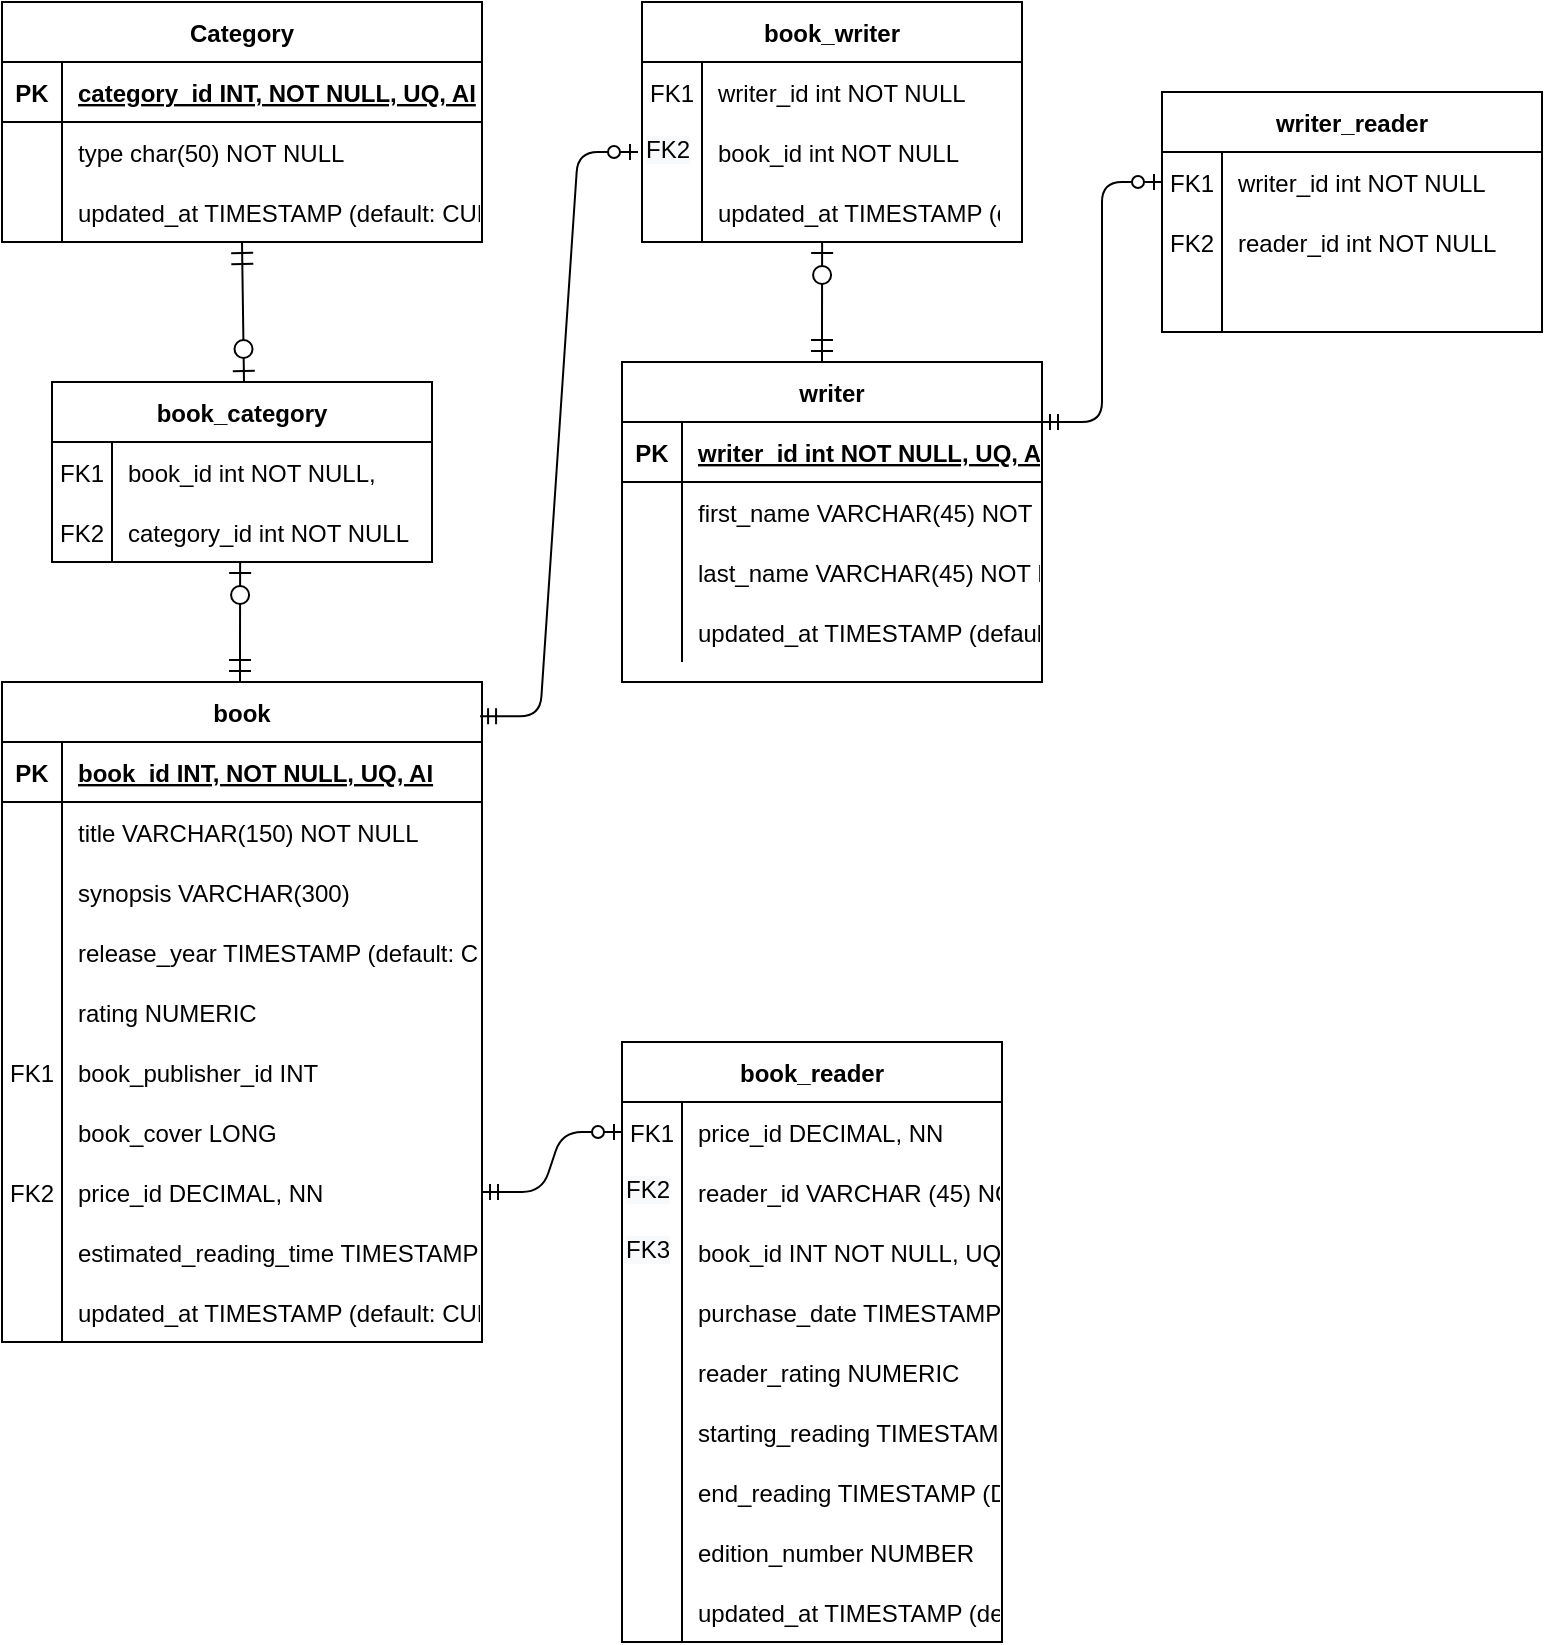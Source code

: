<mxfile version="14.7.8" type="github">
  <diagram id="R2lEEEUBdFMjLlhIrx00" name="Page-1">
    <mxGraphModel dx="1422" dy="762" grid="1" gridSize="10" guides="1" tooltips="1" connect="1" arrows="1" fold="1" page="1" pageScale="1" pageWidth="850" pageHeight="1100" math="0" shadow="0" extFonts="Permanent Marker^https://fonts.googleapis.com/css?family=Permanent+Marker">
      <root>
        <mxCell id="0" />
        <mxCell id="1" parent="0" />
        <mxCell id="C-vyLk0tnHw3VtMMgP7b-13" value="writer" style="shape=table;startSize=30;container=1;collapsible=1;childLayout=tableLayout;fixedRows=1;rowLines=0;fontStyle=1;align=center;resizeLast=1;" parent="1" vertex="1">
          <mxGeometry x="350" y="220" width="210" height="160" as="geometry" />
        </mxCell>
        <mxCell id="C-vyLk0tnHw3VtMMgP7b-14" value="" style="shape=partialRectangle;collapsible=0;dropTarget=0;pointerEvents=0;fillColor=none;points=[[0,0.5],[1,0.5]];portConstraint=eastwest;top=0;left=0;right=0;bottom=1;" parent="C-vyLk0tnHw3VtMMgP7b-13" vertex="1">
          <mxGeometry y="30" width="210" height="30" as="geometry" />
        </mxCell>
        <mxCell id="C-vyLk0tnHw3VtMMgP7b-15" value="PK" style="shape=partialRectangle;overflow=hidden;connectable=0;fillColor=none;top=0;left=0;bottom=0;right=0;fontStyle=1;" parent="C-vyLk0tnHw3VtMMgP7b-14" vertex="1">
          <mxGeometry width="30" height="30" as="geometry" />
        </mxCell>
        <mxCell id="C-vyLk0tnHw3VtMMgP7b-16" value="writer_id int NOT NULL, UQ, AI" style="shape=partialRectangle;overflow=hidden;connectable=0;fillColor=none;top=0;left=0;bottom=0;right=0;align=left;spacingLeft=6;fontStyle=5;" parent="C-vyLk0tnHw3VtMMgP7b-14" vertex="1">
          <mxGeometry x="30" width="180" height="30" as="geometry" />
        </mxCell>
        <mxCell id="C-vyLk0tnHw3VtMMgP7b-17" value="" style="shape=partialRectangle;collapsible=0;dropTarget=0;pointerEvents=0;fillColor=none;points=[[0,0.5],[1,0.5]];portConstraint=eastwest;top=0;left=0;right=0;bottom=0;" parent="C-vyLk0tnHw3VtMMgP7b-13" vertex="1">
          <mxGeometry y="60" width="210" height="30" as="geometry" />
        </mxCell>
        <mxCell id="C-vyLk0tnHw3VtMMgP7b-18" value="" style="shape=partialRectangle;overflow=hidden;connectable=0;fillColor=none;top=0;left=0;bottom=0;right=0;" parent="C-vyLk0tnHw3VtMMgP7b-17" vertex="1">
          <mxGeometry width="30" height="30" as="geometry" />
        </mxCell>
        <mxCell id="C-vyLk0tnHw3VtMMgP7b-19" value="first_name VARCHAR(45) NOT NULL" style="shape=partialRectangle;overflow=hidden;connectable=0;fillColor=none;top=0;left=0;bottom=0;right=0;align=left;spacingLeft=6;" parent="C-vyLk0tnHw3VtMMgP7b-17" vertex="1">
          <mxGeometry x="30" width="180" height="30" as="geometry" />
        </mxCell>
        <mxCell id="C-vyLk0tnHw3VtMMgP7b-20" value="" style="shape=partialRectangle;collapsible=0;dropTarget=0;pointerEvents=0;fillColor=none;points=[[0,0.5],[1,0.5]];portConstraint=eastwest;top=0;left=0;right=0;bottom=0;" parent="C-vyLk0tnHw3VtMMgP7b-13" vertex="1">
          <mxGeometry y="90" width="210" height="30" as="geometry" />
        </mxCell>
        <mxCell id="C-vyLk0tnHw3VtMMgP7b-21" value="" style="shape=partialRectangle;overflow=hidden;connectable=0;fillColor=none;top=0;left=0;bottom=0;right=0;" parent="C-vyLk0tnHw3VtMMgP7b-20" vertex="1">
          <mxGeometry width="30" height="30" as="geometry" />
        </mxCell>
        <mxCell id="C-vyLk0tnHw3VtMMgP7b-22" value="last_name VARCHAR(45) NOT NULL" style="shape=partialRectangle;overflow=hidden;connectable=0;fillColor=none;top=0;left=0;bottom=0;right=0;align=left;spacingLeft=6;" parent="C-vyLk0tnHw3VtMMgP7b-20" vertex="1">
          <mxGeometry x="30" width="180" height="30" as="geometry" />
        </mxCell>
        <mxCell id="C0fRwAjCjaMEzh7malcR-90" value="" style="shape=partialRectangle;collapsible=0;dropTarget=0;pointerEvents=0;fillColor=none;points=[[0,0.5],[1,0.5]];portConstraint=eastwest;top=0;left=0;right=0;bottom=0;" vertex="1" parent="C-vyLk0tnHw3VtMMgP7b-13">
          <mxGeometry y="120" width="210" height="30" as="geometry" />
        </mxCell>
        <mxCell id="C0fRwAjCjaMEzh7malcR-91" value="" style="shape=partialRectangle;overflow=hidden;connectable=0;fillColor=none;top=0;left=0;bottom=0;right=0;" vertex="1" parent="C0fRwAjCjaMEzh7malcR-90">
          <mxGeometry width="30" height="30" as="geometry" />
        </mxCell>
        <mxCell id="C0fRwAjCjaMEzh7malcR-92" value="updated_at TIMESTAMP (default: CURRENT_TIMESTAMP ON UPDATE CURRENT_TIMESTAMP)" style="shape=partialRectangle;overflow=hidden;connectable=0;fillColor=none;top=0;left=0;bottom=0;right=0;align=left;spacingLeft=6;" vertex="1" parent="C0fRwAjCjaMEzh7malcR-90">
          <mxGeometry x="30" width="180" height="30" as="geometry" />
        </mxCell>
        <mxCell id="C-vyLk0tnHw3VtMMgP7b-23" value="Category" style="shape=table;startSize=30;container=1;collapsible=1;childLayout=tableLayout;fixedRows=1;rowLines=0;fontStyle=1;align=center;resizeLast=1;" parent="1" vertex="1">
          <mxGeometry x="40" y="40" width="240" height="120" as="geometry" />
        </mxCell>
        <mxCell id="C-vyLk0tnHw3VtMMgP7b-24" value="" style="shape=partialRectangle;collapsible=0;dropTarget=0;pointerEvents=0;fillColor=none;points=[[0,0.5],[1,0.5]];portConstraint=eastwest;top=0;left=0;right=0;bottom=1;" parent="C-vyLk0tnHw3VtMMgP7b-23" vertex="1">
          <mxGeometry y="30" width="240" height="30" as="geometry" />
        </mxCell>
        <mxCell id="C-vyLk0tnHw3VtMMgP7b-25" value="PK" style="shape=partialRectangle;overflow=hidden;connectable=0;fillColor=none;top=0;left=0;bottom=0;right=0;fontStyle=1;" parent="C-vyLk0tnHw3VtMMgP7b-24" vertex="1">
          <mxGeometry width="30" height="30" as="geometry" />
        </mxCell>
        <mxCell id="C-vyLk0tnHw3VtMMgP7b-26" value="category_id INT, NOT NULL, UQ, AI" style="shape=partialRectangle;overflow=hidden;connectable=0;fillColor=none;top=0;left=0;bottom=0;right=0;align=left;spacingLeft=6;fontStyle=5;" parent="C-vyLk0tnHw3VtMMgP7b-24" vertex="1">
          <mxGeometry x="30" width="210" height="30" as="geometry" />
        </mxCell>
        <mxCell id="C0fRwAjCjaMEzh7malcR-1" value="" style="shape=partialRectangle;collapsible=0;dropTarget=0;pointerEvents=0;fillColor=none;points=[[0,0.5],[1,0.5]];portConstraint=eastwest;top=0;left=0;right=0;bottom=0;" vertex="1" parent="C-vyLk0tnHw3VtMMgP7b-23">
          <mxGeometry y="60" width="240" height="30" as="geometry" />
        </mxCell>
        <mxCell id="C0fRwAjCjaMEzh7malcR-2" value="" style="shape=partialRectangle;overflow=hidden;connectable=0;fillColor=none;top=0;left=0;bottom=0;right=0;" vertex="1" parent="C0fRwAjCjaMEzh7malcR-1">
          <mxGeometry width="30" height="30" as="geometry" />
        </mxCell>
        <mxCell id="C0fRwAjCjaMEzh7malcR-3" value="type char(50) NOT NULL" style="shape=partialRectangle;overflow=hidden;connectable=0;fillColor=none;top=0;left=0;bottom=0;right=0;align=left;spacingLeft=6;" vertex="1" parent="C0fRwAjCjaMEzh7malcR-1">
          <mxGeometry x="30" width="210" height="30" as="geometry" />
        </mxCell>
        <mxCell id="C-vyLk0tnHw3VtMMgP7b-27" value="" style="shape=partialRectangle;collapsible=0;dropTarget=0;pointerEvents=0;fillColor=none;points=[[0,0.5],[1,0.5]];portConstraint=eastwest;top=0;left=0;right=0;bottom=0;" parent="C-vyLk0tnHw3VtMMgP7b-23" vertex="1">
          <mxGeometry y="90" width="240" height="30" as="geometry" />
        </mxCell>
        <mxCell id="C-vyLk0tnHw3VtMMgP7b-28" value="" style="shape=partialRectangle;overflow=hidden;connectable=0;fillColor=none;top=0;left=0;bottom=0;right=0;" parent="C-vyLk0tnHw3VtMMgP7b-27" vertex="1">
          <mxGeometry width="30" height="30" as="geometry" />
        </mxCell>
        <mxCell id="C-vyLk0tnHw3VtMMgP7b-29" value="updated_at TIMESTAMP (default: CURRENT_TIMESTAMP ON UPDATE CURRENT_TIMESTAMP)" style="shape=partialRectangle;overflow=hidden;connectable=0;fillColor=none;top=0;left=0;bottom=0;right=0;align=left;spacingLeft=6;" parent="C-vyLk0tnHw3VtMMgP7b-27" vertex="1">
          <mxGeometry x="30" width="210" height="30" as="geometry" />
        </mxCell>
        <mxCell id="C0fRwAjCjaMEzh7malcR-4" value="" style="endArrow=ERzeroToOne;startArrow=ERmandOne;endFill=1;startFill=0;exitX=0.516;exitY=1.167;exitDx=0;exitDy=0;exitPerimeter=0;endSize=9;startSize=9;strokeWidth=1;rounded=0;jumpStyle=none;jumpSize=6;targetPerimeterSpacing=1;" edge="1" parent="1">
          <mxGeometry width="100" height="100" relative="1" as="geometry">
            <mxPoint x="160" y="160" as="sourcePoint" />
            <mxPoint x="161" y="230" as="targetPoint" />
          </mxGeometry>
        </mxCell>
        <mxCell id="C0fRwAjCjaMEzh7malcR-5" value="book_category" style="shape=table;startSize=30;container=1;collapsible=1;childLayout=tableLayout;fixedRows=1;rowLines=0;fontStyle=1;align=center;resizeLast=1;" vertex="1" parent="1">
          <mxGeometry x="65" y="230" width="190" height="90" as="geometry" />
        </mxCell>
        <mxCell id="C0fRwAjCjaMEzh7malcR-9" value="" style="shape=partialRectangle;collapsible=0;dropTarget=0;pointerEvents=0;fillColor=none;points=[[0,0.5],[1,0.5]];portConstraint=eastwest;top=0;left=0;right=0;bottom=0;" vertex="1" parent="C0fRwAjCjaMEzh7malcR-5">
          <mxGeometry y="30" width="190" height="30" as="geometry" />
        </mxCell>
        <mxCell id="C0fRwAjCjaMEzh7malcR-10" value="FK1" style="shape=partialRectangle;overflow=hidden;connectable=0;fillColor=none;top=0;left=0;bottom=0;right=0;" vertex="1" parent="C0fRwAjCjaMEzh7malcR-9">
          <mxGeometry width="30" height="30" as="geometry" />
        </mxCell>
        <mxCell id="C0fRwAjCjaMEzh7malcR-11" value="book_id int NOT NULL," style="shape=partialRectangle;overflow=hidden;connectable=0;fillColor=none;top=0;left=0;bottom=0;right=0;align=left;spacingLeft=6;" vertex="1" parent="C0fRwAjCjaMEzh7malcR-9">
          <mxGeometry x="30" width="160" height="30" as="geometry" />
        </mxCell>
        <mxCell id="C0fRwAjCjaMEzh7malcR-12" value="" style="shape=partialRectangle;collapsible=0;dropTarget=0;pointerEvents=0;fillColor=none;points=[[0,0.5],[1,0.5]];portConstraint=eastwest;top=0;left=0;right=0;bottom=0;" vertex="1" parent="C0fRwAjCjaMEzh7malcR-5">
          <mxGeometry y="60" width="190" height="30" as="geometry" />
        </mxCell>
        <mxCell id="C0fRwAjCjaMEzh7malcR-13" value="&#xa;&#xa;&lt;span style=&quot;color: rgb(0, 0, 0); font-family: helvetica; font-size: 12px; font-style: normal; font-weight: 400; letter-spacing: normal; text-align: left; text-indent: 0px; text-transform: none; word-spacing: 0px; background-color: rgb(248, 249, 250); display: inline; float: none;&quot;&gt;category_id int NOT NULL&lt;/span&gt;&#xa;&#xa;" style="shape=partialRectangle;overflow=hidden;connectable=0;fillColor=none;top=0;left=0;bottom=0;right=0;" vertex="1" parent="C0fRwAjCjaMEzh7malcR-12">
          <mxGeometry width="30" height="30" as="geometry" />
        </mxCell>
        <mxCell id="C0fRwAjCjaMEzh7malcR-14" value="category_id int NOT NULL" style="shape=partialRectangle;overflow=hidden;connectable=0;fillColor=none;top=0;left=0;bottom=0;right=0;align=left;spacingLeft=6;" vertex="1" parent="C0fRwAjCjaMEzh7malcR-12">
          <mxGeometry x="30" width="160" height="30" as="geometry" />
        </mxCell>
        <mxCell id="C0fRwAjCjaMEzh7malcR-21" value="FK2" style="shape=partialRectangle;overflow=hidden;connectable=0;fillColor=none;top=0;left=0;bottom=0;right=0;" vertex="1" parent="1">
          <mxGeometry x="65" y="290" width="30" height="30" as="geometry" />
        </mxCell>
        <mxCell id="C0fRwAjCjaMEzh7malcR-22" value="" style="endArrow=ERzeroToOne;startArrow=ERmandOne;endFill=1;startFill=0;endSize=9;startSize=9;strokeWidth=1;rounded=0;jumpStyle=none;jumpSize=6;targetPerimeterSpacing=1;entryX=0.474;entryY=1.067;entryDx=0;entryDy=0;entryPerimeter=0;" edge="1" parent="1">
          <mxGeometry width="100" height="100" relative="1" as="geometry">
            <mxPoint x="159" y="380" as="sourcePoint" />
            <mxPoint x="159.06" y="320.01" as="targetPoint" />
            <Array as="points">
              <mxPoint x="159" y="368" />
            </Array>
          </mxGeometry>
        </mxCell>
        <mxCell id="C0fRwAjCjaMEzh7malcR-30" value="book" style="shape=table;startSize=30;container=1;collapsible=1;childLayout=tableLayout;fixedRows=1;rowLines=0;fontStyle=1;align=center;resizeLast=1;" vertex="1" parent="1">
          <mxGeometry x="40" y="380" width="240" height="330" as="geometry" />
        </mxCell>
        <mxCell id="C0fRwAjCjaMEzh7malcR-31" value="" style="shape=partialRectangle;collapsible=0;dropTarget=0;pointerEvents=0;fillColor=none;points=[[0,0.5],[1,0.5]];portConstraint=eastwest;top=0;left=0;right=0;bottom=1;" vertex="1" parent="C0fRwAjCjaMEzh7malcR-30">
          <mxGeometry y="30" width="240" height="30" as="geometry" />
        </mxCell>
        <mxCell id="C0fRwAjCjaMEzh7malcR-32" value="PK" style="shape=partialRectangle;overflow=hidden;connectable=0;fillColor=none;top=0;left=0;bottom=0;right=0;fontStyle=1;" vertex="1" parent="C0fRwAjCjaMEzh7malcR-31">
          <mxGeometry width="30" height="30" as="geometry" />
        </mxCell>
        <mxCell id="C0fRwAjCjaMEzh7malcR-33" value="book_id INT, NOT NULL, UQ, AI" style="shape=partialRectangle;overflow=hidden;connectable=0;fillColor=none;top=0;left=0;bottom=0;right=0;align=left;spacingLeft=6;fontStyle=5;" vertex="1" parent="C0fRwAjCjaMEzh7malcR-31">
          <mxGeometry x="30" width="210" height="30" as="geometry" />
        </mxCell>
        <mxCell id="C0fRwAjCjaMEzh7malcR-41" value="" style="shape=partialRectangle;collapsible=0;dropTarget=0;pointerEvents=0;fillColor=none;points=[[0,0.5],[1,0.5]];portConstraint=eastwest;top=0;left=0;right=0;bottom=0;" vertex="1" parent="C0fRwAjCjaMEzh7malcR-30">
          <mxGeometry y="60" width="240" height="30" as="geometry" />
        </mxCell>
        <mxCell id="C0fRwAjCjaMEzh7malcR-42" value="" style="shape=partialRectangle;overflow=hidden;connectable=0;fillColor=none;top=0;left=0;bottom=0;right=0;" vertex="1" parent="C0fRwAjCjaMEzh7malcR-41">
          <mxGeometry width="30" height="30" as="geometry" />
        </mxCell>
        <mxCell id="C0fRwAjCjaMEzh7malcR-43" value="title VARCHAR(150) NOT NULL" style="shape=partialRectangle;overflow=hidden;connectable=0;fillColor=none;top=0;left=0;bottom=0;right=0;align=left;spacingLeft=6;" vertex="1" parent="C0fRwAjCjaMEzh7malcR-41">
          <mxGeometry x="30" width="210" height="30" as="geometry" />
        </mxCell>
        <mxCell id="C0fRwAjCjaMEzh7malcR-44" value="" style="shape=partialRectangle;collapsible=0;dropTarget=0;pointerEvents=0;fillColor=none;points=[[0,0.5],[1,0.5]];portConstraint=eastwest;top=0;left=0;right=0;bottom=0;" vertex="1" parent="C0fRwAjCjaMEzh7malcR-30">
          <mxGeometry y="90" width="240" height="30" as="geometry" />
        </mxCell>
        <mxCell id="C0fRwAjCjaMEzh7malcR-45" value="" style="shape=partialRectangle;overflow=hidden;connectable=0;fillColor=none;top=0;left=0;bottom=0;right=0;" vertex="1" parent="C0fRwAjCjaMEzh7malcR-44">
          <mxGeometry width="30" height="30" as="geometry" />
        </mxCell>
        <mxCell id="C0fRwAjCjaMEzh7malcR-46" value="synopsis VARCHAR(300)" style="shape=partialRectangle;overflow=hidden;connectable=0;fillColor=none;top=0;left=0;bottom=0;right=0;align=left;spacingLeft=6;" vertex="1" parent="C0fRwAjCjaMEzh7malcR-44">
          <mxGeometry x="30" width="210" height="30" as="geometry" />
        </mxCell>
        <mxCell id="C0fRwAjCjaMEzh7malcR-47" value="" style="shape=partialRectangle;collapsible=0;dropTarget=0;pointerEvents=0;fillColor=none;points=[[0,0.5],[1,0.5]];portConstraint=eastwest;top=0;left=0;right=0;bottom=0;" vertex="1" parent="C0fRwAjCjaMEzh7malcR-30">
          <mxGeometry y="120" width="240" height="30" as="geometry" />
        </mxCell>
        <mxCell id="C0fRwAjCjaMEzh7malcR-48" value="" style="shape=partialRectangle;overflow=hidden;connectable=0;fillColor=none;top=0;left=0;bottom=0;right=0;" vertex="1" parent="C0fRwAjCjaMEzh7malcR-47">
          <mxGeometry width="30" height="30" as="geometry" />
        </mxCell>
        <mxCell id="C0fRwAjCjaMEzh7malcR-49" value="release_year TIMESTAMP (default: CURRENT_TIMESTAMP)" style="shape=partialRectangle;overflow=hidden;connectable=0;fillColor=none;top=0;left=0;bottom=0;right=0;align=left;spacingLeft=6;" vertex="1" parent="C0fRwAjCjaMEzh7malcR-47">
          <mxGeometry x="30" width="210" height="30" as="geometry" />
        </mxCell>
        <mxCell id="C0fRwAjCjaMEzh7malcR-50" value="" style="shape=partialRectangle;collapsible=0;dropTarget=0;pointerEvents=0;fillColor=none;points=[[0,0.5],[1,0.5]];portConstraint=eastwest;top=0;left=0;right=0;bottom=0;" vertex="1" parent="C0fRwAjCjaMEzh7malcR-30">
          <mxGeometry y="150" width="240" height="30" as="geometry" />
        </mxCell>
        <mxCell id="C0fRwAjCjaMEzh7malcR-51" value="" style="shape=partialRectangle;overflow=hidden;connectable=0;fillColor=none;top=0;left=0;bottom=0;right=0;" vertex="1" parent="C0fRwAjCjaMEzh7malcR-50">
          <mxGeometry width="30" height="30" as="geometry" />
        </mxCell>
        <mxCell id="C0fRwAjCjaMEzh7malcR-52" value="rating NUMERIC" style="shape=partialRectangle;overflow=hidden;connectable=0;fillColor=none;top=0;left=0;bottom=0;right=0;align=left;spacingLeft=6;" vertex="1" parent="C0fRwAjCjaMEzh7malcR-50">
          <mxGeometry x="30" width="210" height="30" as="geometry" />
        </mxCell>
        <mxCell id="C0fRwAjCjaMEzh7malcR-55" value="" style="shape=partialRectangle;collapsible=0;dropTarget=0;pointerEvents=0;fillColor=none;points=[[0,0.5],[1,0.5]];portConstraint=eastwest;top=0;left=0;right=0;bottom=0;" vertex="1" parent="C0fRwAjCjaMEzh7malcR-30">
          <mxGeometry y="180" width="240" height="30" as="geometry" />
        </mxCell>
        <mxCell id="C0fRwAjCjaMEzh7malcR-56" value="" style="shape=partialRectangle;overflow=hidden;connectable=0;fillColor=none;top=0;left=0;bottom=0;right=0;" vertex="1" parent="C0fRwAjCjaMEzh7malcR-55">
          <mxGeometry width="30" height="30" as="geometry" />
        </mxCell>
        <mxCell id="C0fRwAjCjaMEzh7malcR-57" value="book_publisher_id INT" style="shape=partialRectangle;overflow=hidden;connectable=0;fillColor=none;top=0;left=0;bottom=0;right=0;align=left;spacingLeft=6;" vertex="1" parent="C0fRwAjCjaMEzh7malcR-55">
          <mxGeometry x="30" width="210" height="30" as="geometry" />
        </mxCell>
        <mxCell id="C0fRwAjCjaMEzh7malcR-58" value="" style="shape=partialRectangle;collapsible=0;dropTarget=0;pointerEvents=0;fillColor=none;points=[[0,0.5],[1,0.5]];portConstraint=eastwest;top=0;left=0;right=0;bottom=0;" vertex="1" parent="C0fRwAjCjaMEzh7malcR-30">
          <mxGeometry y="210" width="240" height="30" as="geometry" />
        </mxCell>
        <mxCell id="C0fRwAjCjaMEzh7malcR-59" value="" style="shape=partialRectangle;overflow=hidden;connectable=0;fillColor=none;top=0;left=0;bottom=0;right=0;" vertex="1" parent="C0fRwAjCjaMEzh7malcR-58">
          <mxGeometry width="30" height="30" as="geometry" />
        </mxCell>
        <mxCell id="C0fRwAjCjaMEzh7malcR-60" value="book_cover LONG" style="shape=partialRectangle;overflow=hidden;connectable=0;fillColor=none;top=0;left=0;bottom=0;right=0;align=left;spacingLeft=6;" vertex="1" parent="C0fRwAjCjaMEzh7malcR-58">
          <mxGeometry x="30" width="210" height="30" as="geometry" />
        </mxCell>
        <mxCell id="C0fRwAjCjaMEzh7malcR-34" value="" style="shape=partialRectangle;collapsible=0;dropTarget=0;pointerEvents=0;fillColor=none;points=[[0,0.5],[1,0.5]];portConstraint=eastwest;top=0;left=0;right=0;bottom=0;" vertex="1" parent="C0fRwAjCjaMEzh7malcR-30">
          <mxGeometry y="240" width="240" height="30" as="geometry" />
        </mxCell>
        <mxCell id="C0fRwAjCjaMEzh7malcR-35" value="" style="shape=partialRectangle;overflow=hidden;connectable=0;fillColor=none;top=0;left=0;bottom=0;right=0;" vertex="1" parent="C0fRwAjCjaMEzh7malcR-34">
          <mxGeometry width="30" height="30" as="geometry" />
        </mxCell>
        <mxCell id="C0fRwAjCjaMEzh7malcR-36" value="price_id DECIMAL, NN" style="shape=partialRectangle;overflow=hidden;connectable=0;fillColor=none;top=0;left=0;bottom=0;right=0;align=left;spacingLeft=6;" vertex="1" parent="C0fRwAjCjaMEzh7malcR-34">
          <mxGeometry x="30" width="210" height="30" as="geometry" />
        </mxCell>
        <mxCell id="C0fRwAjCjaMEzh7malcR-62" value="" style="shape=partialRectangle;collapsible=0;dropTarget=0;pointerEvents=0;fillColor=none;points=[[0,0.5],[1,0.5]];portConstraint=eastwest;top=0;left=0;right=0;bottom=0;" vertex="1" parent="C0fRwAjCjaMEzh7malcR-30">
          <mxGeometry y="270" width="240" height="30" as="geometry" />
        </mxCell>
        <mxCell id="C0fRwAjCjaMEzh7malcR-63" value="" style="shape=partialRectangle;overflow=hidden;connectable=0;fillColor=none;top=0;left=0;bottom=0;right=0;" vertex="1" parent="C0fRwAjCjaMEzh7malcR-62">
          <mxGeometry width="30" height="30" as="geometry" />
        </mxCell>
        <mxCell id="C0fRwAjCjaMEzh7malcR-64" value="estimated_reading_time TIMESTAMP (default: CURRENT_TIMESTAMP ON UPDATE CURRENT_TIMESTAMP)" style="shape=partialRectangle;overflow=hidden;connectable=0;fillColor=none;top=0;left=0;bottom=0;right=0;align=left;spacingLeft=6;" vertex="1" parent="C0fRwAjCjaMEzh7malcR-62">
          <mxGeometry x="30" width="210" height="30" as="geometry" />
        </mxCell>
        <mxCell id="C0fRwAjCjaMEzh7malcR-37" value="" style="shape=partialRectangle;collapsible=0;dropTarget=0;pointerEvents=0;fillColor=none;points=[[0,0.5],[1,0.5]];portConstraint=eastwest;top=0;left=0;right=0;bottom=0;" vertex="1" parent="C0fRwAjCjaMEzh7malcR-30">
          <mxGeometry y="300" width="240" height="30" as="geometry" />
        </mxCell>
        <mxCell id="C0fRwAjCjaMEzh7malcR-38" value="" style="shape=partialRectangle;overflow=hidden;connectable=0;fillColor=none;top=0;left=0;bottom=0;right=0;" vertex="1" parent="C0fRwAjCjaMEzh7malcR-37">
          <mxGeometry width="30" height="30" as="geometry" />
        </mxCell>
        <mxCell id="C0fRwAjCjaMEzh7malcR-39" value="updated_at TIMESTAMP (default: CURRENT_TIMESTAMP ON UPDATE CURRENT_TIMESTAMP)" style="shape=partialRectangle;overflow=hidden;connectable=0;fillColor=none;top=0;left=0;bottom=0;right=0;align=left;spacingLeft=6;" vertex="1" parent="C0fRwAjCjaMEzh7malcR-37">
          <mxGeometry x="30" width="210" height="30" as="geometry" />
        </mxCell>
        <mxCell id="C0fRwAjCjaMEzh7malcR-54" value="FK1" style="shape=partialRectangle;overflow=hidden;connectable=0;fillColor=none;top=0;left=0;bottom=0;right=0;" vertex="1" parent="1">
          <mxGeometry x="40" y="560" width="30" height="30" as="geometry" />
        </mxCell>
        <mxCell id="C0fRwAjCjaMEzh7malcR-61" value="FK2" style="shape=partialRectangle;overflow=hidden;connectable=0;fillColor=none;top=0;left=0;bottom=0;right=0;" vertex="1" parent="1">
          <mxGeometry x="40" y="620" width="30" height="30" as="geometry" />
        </mxCell>
        <mxCell id="C0fRwAjCjaMEzh7malcR-65" value="" style="edgeStyle=entityRelationEdgeStyle;endArrow=ERzeroToOne;startArrow=ERmandOne;endFill=1;startFill=0;exitX=0.996;exitY=0.052;exitDx=0;exitDy=0;exitPerimeter=0;" edge="1" parent="1" source="C0fRwAjCjaMEzh7malcR-30">
          <mxGeometry width="100" height="100" relative="1" as="geometry">
            <mxPoint x="284" y="399" as="sourcePoint" />
            <mxPoint x="358" y="115" as="targetPoint" />
          </mxGeometry>
        </mxCell>
        <mxCell id="C0fRwAjCjaMEzh7malcR-66" value="&lt;span style=&quot;color: rgb(0 , 0 , 0) ; font-family: &amp;#34;helvetica&amp;#34; ; font-size: 12px ; font-style: normal ; font-weight: 400 ; letter-spacing: normal ; text-align: center ; text-indent: 0px ; text-transform: none ; word-spacing: 0px ; background-color: rgb(248 , 249 , 250) ; display: inline ; float: none&quot;&gt;FK2&lt;/span&gt;" style="text;whiteSpace=wrap;html=1;" vertex="1" parent="1">
          <mxGeometry x="360" y="100" width="30" height="30" as="geometry" />
        </mxCell>
        <mxCell id="C0fRwAjCjaMEzh7malcR-67" value="&lt;span style=&quot;color: rgb(0 , 0 , 0) ; font-family: &amp;#34;helvetica&amp;#34; ; font-size: 12px ; font-style: normal ; font-weight: 400 ; letter-spacing: normal ; text-align: center ; text-indent: 0px ; text-transform: none ; word-spacing: 0px ; background-color: rgb(248 , 249 , 250) ; display: inline ; float: none&quot;&gt;FK2&lt;/span&gt;" style="text;whiteSpace=wrap;html=1;" vertex="1" parent="1">
          <mxGeometry x="350" y="620" width="30" height="30" as="geometry" />
        </mxCell>
        <mxCell id="C0fRwAjCjaMEzh7malcR-68" value="&lt;span style=&quot;color: rgb(0 , 0 , 0) ; font-family: &amp;#34;helvetica&amp;#34; ; font-size: 12px ; font-style: normal ; font-weight: 400 ; letter-spacing: normal ; text-align: center ; text-indent: 0px ; text-transform: none ; word-spacing: 0px ; background-color: rgb(248 , 249 , 250) ; display: inline ; float: none&quot;&gt;FK3&lt;/span&gt;" style="text;whiteSpace=wrap;html=1;" vertex="1" parent="1">
          <mxGeometry x="350" y="650" width="30" height="30" as="geometry" />
        </mxCell>
        <mxCell id="C0fRwAjCjaMEzh7malcR-74" value="book_writer" style="shape=table;startSize=30;container=1;collapsible=1;childLayout=tableLayout;fixedRows=1;rowLines=0;fontStyle=1;align=center;resizeLast=1;" vertex="1" parent="1">
          <mxGeometry x="360" y="40" width="190" height="120" as="geometry" />
        </mxCell>
        <mxCell id="C0fRwAjCjaMEzh7malcR-75" value="" style="shape=partialRectangle;collapsible=0;dropTarget=0;pointerEvents=0;fillColor=none;points=[[0,0.5],[1,0.5]];portConstraint=eastwest;top=0;left=0;right=0;bottom=0;" vertex="1" parent="C0fRwAjCjaMEzh7malcR-74">
          <mxGeometry y="30" width="190" height="30" as="geometry" />
        </mxCell>
        <mxCell id="C0fRwAjCjaMEzh7malcR-76" value="FK1" style="shape=partialRectangle;overflow=hidden;connectable=0;fillColor=none;top=0;left=0;bottom=0;right=0;" vertex="1" parent="C0fRwAjCjaMEzh7malcR-75">
          <mxGeometry width="30" height="30" as="geometry" />
        </mxCell>
        <mxCell id="C0fRwAjCjaMEzh7malcR-77" value="writer_id int NOT NULL" style="shape=partialRectangle;overflow=hidden;connectable=0;fillColor=none;top=0;left=0;bottom=0;right=0;align=left;spacingLeft=6;" vertex="1" parent="C0fRwAjCjaMEzh7malcR-75">
          <mxGeometry x="30" width="160" height="30" as="geometry" />
        </mxCell>
        <mxCell id="C0fRwAjCjaMEzh7malcR-78" value="" style="shape=partialRectangle;collapsible=0;dropTarget=0;pointerEvents=0;fillColor=none;points=[[0,0.5],[1,0.5]];portConstraint=eastwest;top=0;left=0;right=0;bottom=0;" vertex="1" parent="C0fRwAjCjaMEzh7malcR-74">
          <mxGeometry y="60" width="190" height="30" as="geometry" />
        </mxCell>
        <mxCell id="C0fRwAjCjaMEzh7malcR-79" value="&#xa;&#xa;&lt;span style=&quot;color: rgb(0, 0, 0); font-family: helvetica; font-size: 12px; font-style: normal; font-weight: 400; letter-spacing: normal; text-align: left; text-indent: 0px; text-transform: none; word-spacing: 0px; background-color: rgb(248, 249, 250); display: inline; float: none;&quot;&gt;category_id int NOT NULL&lt;/span&gt;&#xa;&#xa;" style="shape=partialRectangle;overflow=hidden;connectable=0;fillColor=none;top=0;left=0;bottom=0;right=0;" vertex="1" parent="C0fRwAjCjaMEzh7malcR-78">
          <mxGeometry width="30" height="30" as="geometry" />
        </mxCell>
        <mxCell id="C0fRwAjCjaMEzh7malcR-80" value="book_id int NOT NULL" style="shape=partialRectangle;overflow=hidden;connectable=0;fillColor=none;top=0;left=0;bottom=0;right=0;align=left;spacingLeft=6;" vertex="1" parent="C0fRwAjCjaMEzh7malcR-78">
          <mxGeometry x="30" width="160" height="30" as="geometry" />
        </mxCell>
        <mxCell id="C0fRwAjCjaMEzh7malcR-82" value="" style="shape=partialRectangle;collapsible=0;dropTarget=0;pointerEvents=0;fillColor=none;points=[[0,0.5],[1,0.5]];portConstraint=eastwest;top=0;left=0;right=0;bottom=0;" vertex="1" parent="C0fRwAjCjaMEzh7malcR-74">
          <mxGeometry y="90" width="190" height="30" as="geometry" />
        </mxCell>
        <mxCell id="C0fRwAjCjaMEzh7malcR-83" value="&#xa;&#xa;&lt;span style=&quot;color: rgb(0, 0, 0); font-family: helvetica; font-size: 12px; font-style: normal; font-weight: 400; letter-spacing: normal; text-align: left; text-indent: 0px; text-transform: none; word-spacing: 0px; background-color: rgb(248, 249, 250); display: inline; float: none;&quot;&gt;category_id int NOT NULL&lt;/span&gt;&#xa;&#xa;" style="shape=partialRectangle;overflow=hidden;connectable=0;fillColor=none;top=0;left=0;bottom=0;right=0;" vertex="1" parent="C0fRwAjCjaMEzh7malcR-82">
          <mxGeometry width="30" height="30" as="geometry" />
        </mxCell>
        <mxCell id="C0fRwAjCjaMEzh7malcR-84" value="" style="shape=partialRectangle;overflow=hidden;connectable=0;fillColor=none;top=0;left=0;bottom=0;right=0;align=left;spacingLeft=6;" vertex="1" parent="C0fRwAjCjaMEzh7malcR-82">
          <mxGeometry x="30" width="160" height="30" as="geometry" />
        </mxCell>
        <mxCell id="C0fRwAjCjaMEzh7malcR-88" value="updated_at TIMESTAMP (default: CURRENT_TIMESTAMP ON UPDATE CURRENT_TIMESTAMP)" style="shape=partialRectangle;overflow=hidden;connectable=0;fillColor=none;top=0;left=0;bottom=0;right=0;align=left;spacingLeft=6;" vertex="1" parent="1">
          <mxGeometry x="390" y="130" width="150" height="30" as="geometry" />
        </mxCell>
        <mxCell id="C0fRwAjCjaMEzh7malcR-89" value="" style="endArrow=ERzeroToOne;startArrow=ERmandOne;endFill=1;startFill=0;endSize=9;startSize=9;strokeWidth=1;rounded=0;jumpStyle=none;jumpSize=6;targetPerimeterSpacing=1;entryX=0.474;entryY=1.067;entryDx=0;entryDy=0;entryPerimeter=0;" edge="1" parent="1">
          <mxGeometry width="100" height="100" relative="1" as="geometry">
            <mxPoint x="450" y="219.99" as="sourcePoint" />
            <mxPoint x="450.06" y="160" as="targetPoint" />
            <Array as="points">
              <mxPoint x="450" y="207.99" />
            </Array>
          </mxGeometry>
        </mxCell>
        <mxCell id="C0fRwAjCjaMEzh7malcR-124" value="" style="edgeStyle=entityRelationEdgeStyle;endArrow=ERzeroToOne;startArrow=ERmandOne;endFill=1;startFill=0;exitX=1;exitY=0.5;exitDx=0;exitDy=0;entryX=0;entryY=0.5;entryDx=0;entryDy=0;" edge="1" parent="1" source="C0fRwAjCjaMEzh7malcR-34" target="C0fRwAjCjaMEzh7malcR-126">
          <mxGeometry width="100" height="100" relative="1" as="geometry">
            <mxPoint x="280.0" y="686.08" as="sourcePoint" />
            <mxPoint x="345" y="575" as="targetPoint" />
          </mxGeometry>
        </mxCell>
        <mxCell id="C0fRwAjCjaMEzh7malcR-125" value="book_reader" style="shape=table;startSize=30;container=1;collapsible=1;childLayout=tableLayout;fixedRows=1;rowLines=0;fontStyle=1;align=center;resizeLast=1;" vertex="1" parent="1">
          <mxGeometry x="350" y="560" width="190" height="300" as="geometry">
            <mxRectangle x="350" y="560" width="100" height="30" as="alternateBounds" />
          </mxGeometry>
        </mxCell>
        <mxCell id="C0fRwAjCjaMEzh7malcR-126" value="" style="shape=partialRectangle;collapsible=0;dropTarget=0;pointerEvents=0;fillColor=none;points=[[0,0.5],[1,0.5]];portConstraint=eastwest;top=0;left=0;right=0;bottom=0;" vertex="1" parent="C0fRwAjCjaMEzh7malcR-125">
          <mxGeometry y="30" width="190" height="30" as="geometry" />
        </mxCell>
        <mxCell id="C0fRwAjCjaMEzh7malcR-127" value="FK1" style="shape=partialRectangle;overflow=hidden;connectable=0;fillColor=none;top=0;left=0;bottom=0;right=0;" vertex="1" parent="C0fRwAjCjaMEzh7malcR-126">
          <mxGeometry width="30" height="30" as="geometry" />
        </mxCell>
        <mxCell id="C0fRwAjCjaMEzh7malcR-128" value="price_id DECIMAL, NN" style="shape=partialRectangle;overflow=hidden;connectable=0;fillColor=none;top=0;left=0;bottom=0;right=0;align=left;spacingLeft=6;" vertex="1" parent="C0fRwAjCjaMEzh7malcR-126">
          <mxGeometry x="30" width="160" height="30" as="geometry" />
        </mxCell>
        <mxCell id="C0fRwAjCjaMEzh7malcR-129" value="" style="shape=partialRectangle;collapsible=0;dropTarget=0;pointerEvents=0;fillColor=none;points=[[0,0.5],[1,0.5]];portConstraint=eastwest;top=0;left=0;right=0;bottom=0;" vertex="1" parent="C0fRwAjCjaMEzh7malcR-125">
          <mxGeometry y="60" width="190" height="30" as="geometry" />
        </mxCell>
        <mxCell id="C0fRwAjCjaMEzh7malcR-130" value="&#xa;&#xa;&lt;span style=&quot;color: rgb(0, 0, 0); font-family: helvetica; font-size: 12px; font-style: normal; font-weight: 400; letter-spacing: normal; text-align: left; text-indent: 0px; text-transform: none; word-spacing: 0px; background-color: rgb(248, 249, 250); display: inline; float: none;&quot;&gt;category_id int NOT NULL&lt;/span&gt;&#xa;&#xa;" style="shape=partialRectangle;overflow=hidden;connectable=0;fillColor=none;top=0;left=0;bottom=0;right=0;" vertex="1" parent="C0fRwAjCjaMEzh7malcR-129">
          <mxGeometry width="30" height="30" as="geometry" />
        </mxCell>
        <mxCell id="C0fRwAjCjaMEzh7malcR-131" value="reader_id VARCHAR (45) NOT NULL" style="shape=partialRectangle;overflow=hidden;connectable=0;fillColor=none;top=0;left=0;bottom=0;right=0;align=left;spacingLeft=6;" vertex="1" parent="C0fRwAjCjaMEzh7malcR-129">
          <mxGeometry x="30" width="160" height="30" as="geometry" />
        </mxCell>
        <mxCell id="C0fRwAjCjaMEzh7malcR-153" value="" style="shape=partialRectangle;collapsible=0;dropTarget=0;pointerEvents=0;fillColor=none;points=[[0,0.5],[1,0.5]];portConstraint=eastwest;top=0;left=0;right=0;bottom=0;" vertex="1" parent="C0fRwAjCjaMEzh7malcR-125">
          <mxGeometry y="90" width="190" height="30" as="geometry" />
        </mxCell>
        <mxCell id="C0fRwAjCjaMEzh7malcR-154" value="&#xa;&#xa;&lt;span style=&quot;color: rgb(0, 0, 0); font-family: helvetica; font-size: 12px; font-style: normal; font-weight: 400; letter-spacing: normal; text-align: left; text-indent: 0px; text-transform: none; word-spacing: 0px; background-color: rgb(248, 249, 250); display: inline; float: none;&quot;&gt;category_id int NOT NULL&lt;/span&gt;&#xa;&#xa;" style="shape=partialRectangle;overflow=hidden;connectable=0;fillColor=none;top=0;left=0;bottom=0;right=0;" vertex="1" parent="C0fRwAjCjaMEzh7malcR-153">
          <mxGeometry width="30" height="30" as="geometry" />
        </mxCell>
        <mxCell id="C0fRwAjCjaMEzh7malcR-155" value="book_id INT NOT NULL, UQ, AI" style="shape=partialRectangle;overflow=hidden;connectable=0;fillColor=none;top=0;left=0;bottom=0;right=0;align=left;spacingLeft=6;" vertex="1" parent="C0fRwAjCjaMEzh7malcR-153">
          <mxGeometry x="30" width="160" height="30" as="geometry" />
        </mxCell>
        <mxCell id="C0fRwAjCjaMEzh7malcR-135" value="" style="shape=partialRectangle;collapsible=0;dropTarget=0;pointerEvents=0;fillColor=none;points=[[0,0.5],[1,0.5]];portConstraint=eastwest;top=0;left=0;right=0;bottom=0;" vertex="1" parent="C0fRwAjCjaMEzh7malcR-125">
          <mxGeometry y="120" width="190" height="30" as="geometry" />
        </mxCell>
        <mxCell id="C0fRwAjCjaMEzh7malcR-136" value="&#xa;&#xa;&lt;span style=&quot;color: rgb(0, 0, 0); font-family: helvetica; font-size: 12px; font-style: normal; font-weight: 400; letter-spacing: normal; text-align: left; text-indent: 0px; text-transform: none; word-spacing: 0px; background-color: rgb(248, 249, 250); display: inline; float: none;&quot;&gt;category_id int NOT NULL&lt;/span&gt;&#xa;&#xa;" style="shape=partialRectangle;overflow=hidden;connectable=0;fillColor=none;top=0;left=0;bottom=0;right=0;" vertex="1" parent="C0fRwAjCjaMEzh7malcR-135">
          <mxGeometry width="30" height="30" as="geometry" />
        </mxCell>
        <mxCell id="C0fRwAjCjaMEzh7malcR-137" value="purchase_date TIMESTAMP (default: NULL)" style="shape=partialRectangle;overflow=hidden;connectable=0;fillColor=none;top=0;left=0;bottom=0;right=0;align=left;spacingLeft=6;" vertex="1" parent="C0fRwAjCjaMEzh7malcR-135">
          <mxGeometry x="30" width="160" height="30" as="geometry" />
        </mxCell>
        <mxCell id="C0fRwAjCjaMEzh7malcR-138" value="" style="shape=partialRectangle;collapsible=0;dropTarget=0;pointerEvents=0;fillColor=none;points=[[0,0.5],[1,0.5]];portConstraint=eastwest;top=0;left=0;right=0;bottom=0;" vertex="1" parent="C0fRwAjCjaMEzh7malcR-125">
          <mxGeometry y="150" width="190" height="30" as="geometry" />
        </mxCell>
        <mxCell id="C0fRwAjCjaMEzh7malcR-139" value="&#xa;&#xa;&lt;span style=&quot;color: rgb(0, 0, 0); font-family: helvetica; font-size: 12px; font-style: normal; font-weight: 400; letter-spacing: normal; text-align: left; text-indent: 0px; text-transform: none; word-spacing: 0px; background-color: rgb(248, 249, 250); display: inline; float: none;&quot;&gt;category_id int NOT NULL&lt;/span&gt;&#xa;&#xa;" style="shape=partialRectangle;overflow=hidden;connectable=0;fillColor=none;top=0;left=0;bottom=0;right=0;" vertex="1" parent="C0fRwAjCjaMEzh7malcR-138">
          <mxGeometry width="30" height="30" as="geometry" />
        </mxCell>
        <mxCell id="C0fRwAjCjaMEzh7malcR-140" value="reader_rating NUMERIC" style="shape=partialRectangle;overflow=hidden;connectable=0;fillColor=none;top=0;left=0;bottom=0;right=0;align=left;spacingLeft=6;" vertex="1" parent="C0fRwAjCjaMEzh7malcR-138">
          <mxGeometry x="30" width="160" height="30" as="geometry" />
        </mxCell>
        <mxCell id="C0fRwAjCjaMEzh7malcR-144" value="" style="shape=partialRectangle;collapsible=0;dropTarget=0;pointerEvents=0;fillColor=none;points=[[0,0.5],[1,0.5]];portConstraint=eastwest;top=0;left=0;right=0;bottom=0;" vertex="1" parent="C0fRwAjCjaMEzh7malcR-125">
          <mxGeometry y="180" width="190" height="30" as="geometry" />
        </mxCell>
        <mxCell id="C0fRwAjCjaMEzh7malcR-145" value="&#xa;&#xa;&lt;span style=&quot;color: rgb(0, 0, 0); font-family: helvetica; font-size: 12px; font-style: normal; font-weight: 400; letter-spacing: normal; text-align: left; text-indent: 0px; text-transform: none; word-spacing: 0px; background-color: rgb(248, 249, 250); display: inline; float: none;&quot;&gt;category_id int NOT NULL&lt;/span&gt;&#xa;&#xa;" style="shape=partialRectangle;overflow=hidden;connectable=0;fillColor=none;top=0;left=0;bottom=0;right=0;" vertex="1" parent="C0fRwAjCjaMEzh7malcR-144">
          <mxGeometry width="30" height="30" as="geometry" />
        </mxCell>
        <mxCell id="C0fRwAjCjaMEzh7malcR-146" value="starting_reading TIMESTAMP (default: CURRENTTIMESTAMP)" style="shape=partialRectangle;overflow=hidden;connectable=0;fillColor=none;top=0;left=0;bottom=0;right=0;align=left;spacingLeft=6;" vertex="1" parent="C0fRwAjCjaMEzh7malcR-144">
          <mxGeometry x="30" width="160" height="30" as="geometry" />
        </mxCell>
        <mxCell id="C0fRwAjCjaMEzh7malcR-141" value="" style="shape=partialRectangle;collapsible=0;dropTarget=0;pointerEvents=0;fillColor=none;points=[[0,0.5],[1,0.5]];portConstraint=eastwest;top=0;left=0;right=0;bottom=0;" vertex="1" parent="C0fRwAjCjaMEzh7malcR-125">
          <mxGeometry y="210" width="190" height="30" as="geometry" />
        </mxCell>
        <mxCell id="C0fRwAjCjaMEzh7malcR-142" value="&#xa;&#xa;&lt;span style=&quot;color: rgb(0, 0, 0); font-family: helvetica; font-size: 12px; font-style: normal; font-weight: 400; letter-spacing: normal; text-align: left; text-indent: 0px; text-transform: none; word-spacing: 0px; background-color: rgb(248, 249, 250); display: inline; float: none;&quot;&gt;category_id int NOT NULL&lt;/span&gt;&#xa;&#xa;" style="shape=partialRectangle;overflow=hidden;connectable=0;fillColor=none;top=0;left=0;bottom=0;right=0;" vertex="1" parent="C0fRwAjCjaMEzh7malcR-141">
          <mxGeometry width="30" height="30" as="geometry" />
        </mxCell>
        <mxCell id="C0fRwAjCjaMEzh7malcR-143" value="end_reading TIMESTAMP (Default: CURRENTE TIMESTAMP)" style="shape=partialRectangle;overflow=hidden;connectable=0;fillColor=none;top=0;left=0;bottom=0;right=0;align=left;spacingLeft=6;" vertex="1" parent="C0fRwAjCjaMEzh7malcR-141">
          <mxGeometry x="30" width="160" height="30" as="geometry" />
        </mxCell>
        <mxCell id="C0fRwAjCjaMEzh7malcR-147" value="" style="shape=partialRectangle;collapsible=0;dropTarget=0;pointerEvents=0;fillColor=none;points=[[0,0.5],[1,0.5]];portConstraint=eastwest;top=0;left=0;right=0;bottom=0;" vertex="1" parent="C0fRwAjCjaMEzh7malcR-125">
          <mxGeometry y="240" width="190" height="30" as="geometry" />
        </mxCell>
        <mxCell id="C0fRwAjCjaMEzh7malcR-148" value="&#xa;&#xa;&lt;span style=&quot;color: rgb(0, 0, 0); font-family: helvetica; font-size: 12px; font-style: normal; font-weight: 400; letter-spacing: normal; text-align: left; text-indent: 0px; text-transform: none; word-spacing: 0px; background-color: rgb(248, 249, 250); display: inline; float: none;&quot;&gt;category_id int NOT NULL&lt;/span&gt;&#xa;&#xa;" style="shape=partialRectangle;overflow=hidden;connectable=0;fillColor=none;top=0;left=0;bottom=0;right=0;" vertex="1" parent="C0fRwAjCjaMEzh7malcR-147">
          <mxGeometry width="30" height="30" as="geometry" />
        </mxCell>
        <mxCell id="C0fRwAjCjaMEzh7malcR-149" value="edition_number NUMBER" style="shape=partialRectangle;overflow=hidden;connectable=0;fillColor=none;top=0;left=0;bottom=0;right=0;align=left;spacingLeft=6;" vertex="1" parent="C0fRwAjCjaMEzh7malcR-147">
          <mxGeometry x="30" width="160" height="30" as="geometry" />
        </mxCell>
        <mxCell id="C0fRwAjCjaMEzh7malcR-132" value="" style="shape=partialRectangle;collapsible=0;dropTarget=0;pointerEvents=0;fillColor=none;points=[[0,0.5],[1,0.5]];portConstraint=eastwest;top=0;left=0;right=0;bottom=0;" vertex="1" parent="C0fRwAjCjaMEzh7malcR-125">
          <mxGeometry y="270" width="190" height="30" as="geometry" />
        </mxCell>
        <mxCell id="C0fRwAjCjaMEzh7malcR-133" value="&#xa;&#xa;&lt;span style=&quot;color: rgb(0, 0, 0); font-family: helvetica; font-size: 12px; font-style: normal; font-weight: 400; letter-spacing: normal; text-align: left; text-indent: 0px; text-transform: none; word-spacing: 0px; background-color: rgb(248, 249, 250); display: inline; float: none;&quot;&gt;category_id int NOT NULL&lt;/span&gt;&#xa;&#xa;" style="shape=partialRectangle;overflow=hidden;connectable=0;fillColor=none;top=0;left=0;bottom=0;right=0;" vertex="1" parent="C0fRwAjCjaMEzh7malcR-132">
          <mxGeometry width="30" height="30" as="geometry" />
        </mxCell>
        <mxCell id="C0fRwAjCjaMEzh7malcR-134" value="updated_at TIMESTAMP (default: CURRENT_TIMESTAMP ON UPDATE CURRENT_TIMESTAMP)" style="shape=partialRectangle;overflow=hidden;connectable=0;fillColor=none;top=0;left=0;bottom=0;right=0;align=left;spacingLeft=6;" vertex="1" parent="C0fRwAjCjaMEzh7malcR-132">
          <mxGeometry x="30" width="160" height="30" as="geometry" />
        </mxCell>
        <mxCell id="C0fRwAjCjaMEzh7malcR-156" value="writer_reader" style="shape=table;startSize=30;container=1;collapsible=1;childLayout=tableLayout;fixedRows=1;rowLines=0;fontStyle=1;align=center;resizeLast=1;" vertex="1" parent="1">
          <mxGeometry x="620" y="85" width="190" height="120" as="geometry" />
        </mxCell>
        <mxCell id="C0fRwAjCjaMEzh7malcR-157" value="" style="shape=partialRectangle;collapsible=0;dropTarget=0;pointerEvents=0;fillColor=none;points=[[0,0.5],[1,0.5]];portConstraint=eastwest;top=0;left=0;right=0;bottom=0;" vertex="1" parent="C0fRwAjCjaMEzh7malcR-156">
          <mxGeometry y="30" width="190" height="30" as="geometry" />
        </mxCell>
        <mxCell id="C0fRwAjCjaMEzh7malcR-158" value="FK1" style="shape=partialRectangle;overflow=hidden;connectable=0;fillColor=none;top=0;left=0;bottom=0;right=0;" vertex="1" parent="C0fRwAjCjaMEzh7malcR-157">
          <mxGeometry width="30" height="30" as="geometry" />
        </mxCell>
        <mxCell id="C0fRwAjCjaMEzh7malcR-159" value="writer_id int NOT NULL" style="shape=partialRectangle;overflow=hidden;connectable=0;fillColor=none;top=0;left=0;bottom=0;right=0;align=left;spacingLeft=6;" vertex="1" parent="C0fRwAjCjaMEzh7malcR-157">
          <mxGeometry x="30" width="160" height="30" as="geometry" />
        </mxCell>
        <mxCell id="C0fRwAjCjaMEzh7malcR-160" value="" style="shape=partialRectangle;collapsible=0;dropTarget=0;pointerEvents=0;fillColor=none;points=[[0,0.5],[1,0.5]];portConstraint=eastwest;top=0;left=0;right=0;bottom=0;" vertex="1" parent="C0fRwAjCjaMEzh7malcR-156">
          <mxGeometry y="60" width="190" height="30" as="geometry" />
        </mxCell>
        <mxCell id="C0fRwAjCjaMEzh7malcR-161" value="&#xa;&#xa;&lt;span style=&quot;color: rgb(0, 0, 0); font-family: helvetica; font-size: 12px; font-style: normal; font-weight: 400; letter-spacing: normal; text-align: left; text-indent: 0px; text-transform: none; word-spacing: 0px; background-color: rgb(248, 249, 250); display: inline; float: none;&quot;&gt;category_id int NOT NULL&lt;/span&gt;&#xa;&#xa;" style="shape=partialRectangle;overflow=hidden;connectable=0;fillColor=none;top=0;left=0;bottom=0;right=0;" vertex="1" parent="C0fRwAjCjaMEzh7malcR-160">
          <mxGeometry width="30" height="30" as="geometry" />
        </mxCell>
        <mxCell id="C0fRwAjCjaMEzh7malcR-162" value="reader_id int NOT NULL" style="shape=partialRectangle;overflow=hidden;connectable=0;fillColor=none;top=0;left=0;bottom=0;right=0;align=left;spacingLeft=6;" vertex="1" parent="C0fRwAjCjaMEzh7malcR-160">
          <mxGeometry x="30" width="160" height="30" as="geometry" />
        </mxCell>
        <mxCell id="C0fRwAjCjaMEzh7malcR-163" value="" style="shape=partialRectangle;collapsible=0;dropTarget=0;pointerEvents=0;fillColor=none;points=[[0,0.5],[1,0.5]];portConstraint=eastwest;top=0;left=0;right=0;bottom=0;" vertex="1" parent="C0fRwAjCjaMEzh7malcR-156">
          <mxGeometry y="90" width="190" height="30" as="geometry" />
        </mxCell>
        <mxCell id="C0fRwAjCjaMEzh7malcR-164" value="&#xa;&#xa;&lt;span style=&quot;color: rgb(0, 0, 0); font-family: helvetica; font-size: 12px; font-style: normal; font-weight: 400; letter-spacing: normal; text-align: left; text-indent: 0px; text-transform: none; word-spacing: 0px; background-color: rgb(248, 249, 250); display: inline; float: none;&quot;&gt;category_id int NOT NULL&lt;/span&gt;&#xa;&#xa;" style="shape=partialRectangle;overflow=hidden;connectable=0;fillColor=none;top=0;left=0;bottom=0;right=0;" vertex="1" parent="C0fRwAjCjaMEzh7malcR-163">
          <mxGeometry width="30" height="30" as="geometry" />
        </mxCell>
        <mxCell id="C0fRwAjCjaMEzh7malcR-165" value="" style="shape=partialRectangle;overflow=hidden;connectable=0;fillColor=none;top=0;left=0;bottom=0;right=0;align=left;spacingLeft=6;" vertex="1" parent="C0fRwAjCjaMEzh7malcR-163">
          <mxGeometry x="30" width="160" height="30" as="geometry" />
        </mxCell>
        <mxCell id="C0fRwAjCjaMEzh7malcR-166" value="FK2" style="shape=partialRectangle;overflow=hidden;connectable=0;fillColor=none;top=0;left=0;bottom=0;right=0;" vertex="1" parent="1">
          <mxGeometry x="620" y="145" width="30" height="30" as="geometry" />
        </mxCell>
        <mxCell id="C0fRwAjCjaMEzh7malcR-167" value="" style="edgeStyle=entityRelationEdgeStyle;endArrow=ERzeroToOne;startArrow=ERmandOne;endFill=1;startFill=0;exitX=1;exitY=0.5;exitDx=0;exitDy=0;entryX=0;entryY=0.5;entryDx=0;entryDy=0;" edge="1" parent="1" target="C0fRwAjCjaMEzh7malcR-157">
          <mxGeometry width="100" height="100" relative="1" as="geometry">
            <mxPoint x="560" y="250" as="sourcePoint" />
            <mxPoint x="630" y="220" as="targetPoint" />
          </mxGeometry>
        </mxCell>
      </root>
    </mxGraphModel>
  </diagram>
</mxfile>

